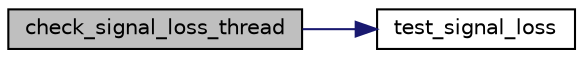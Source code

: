 digraph "check_signal_loss_thread"
{
 // LATEX_PDF_SIZE
  edge [fontname="Helvetica",fontsize="10",labelfontname="Helvetica",labelfontsize="10"];
  node [fontname="Helvetica",fontsize="10",shape=record];
  rankdir="LR";
  Node1 [label="check_signal_loss_thread",height=0.2,width=0.4,color="black", fillcolor="grey75", style="filled", fontcolor="black",tooltip=" "];
  Node1 -> Node2 [color="midnightblue",fontsize="10",style="solid"];
  Node2 [label="test_signal_loss",height=0.2,width=0.4,color="black", fillcolor="white", style="filled",URL="$qcarcam__test_8cpp.html#a97793e207dbe15b92e79991e1224fe39",tooltip=" "];
}
